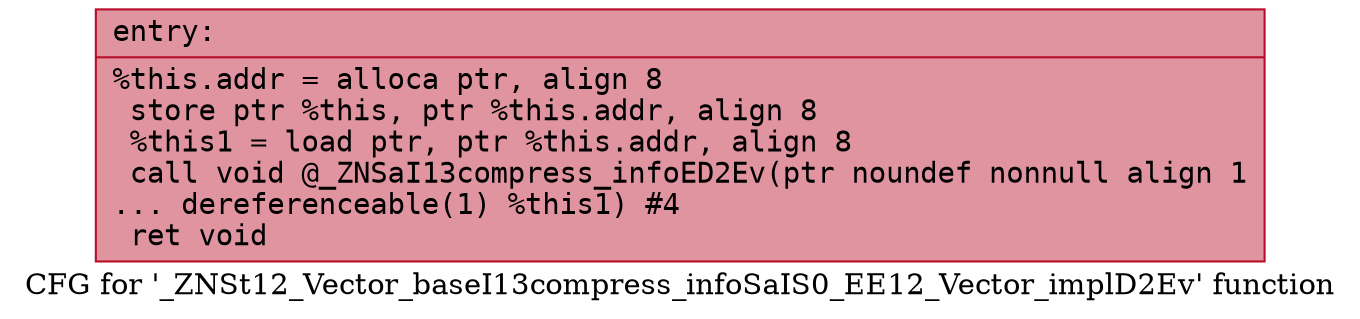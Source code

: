 digraph "CFG for '_ZNSt12_Vector_baseI13compress_infoSaIS0_EE12_Vector_implD2Ev' function" {
	label="CFG for '_ZNSt12_Vector_baseI13compress_infoSaIS0_EE12_Vector_implD2Ev' function";

	Node0x5651cd86ff90 [shape=record,color="#b70d28ff", style=filled, fillcolor="#b70d2870" fontname="Courier",label="{entry:\l|  %this.addr = alloca ptr, align 8\l  store ptr %this, ptr %this.addr, align 8\l  %this1 = load ptr, ptr %this.addr, align 8\l  call void @_ZNSaI13compress_infoED2Ev(ptr noundef nonnull align 1\l... dereferenceable(1) %this1) #4\l  ret void\l}"];
}
